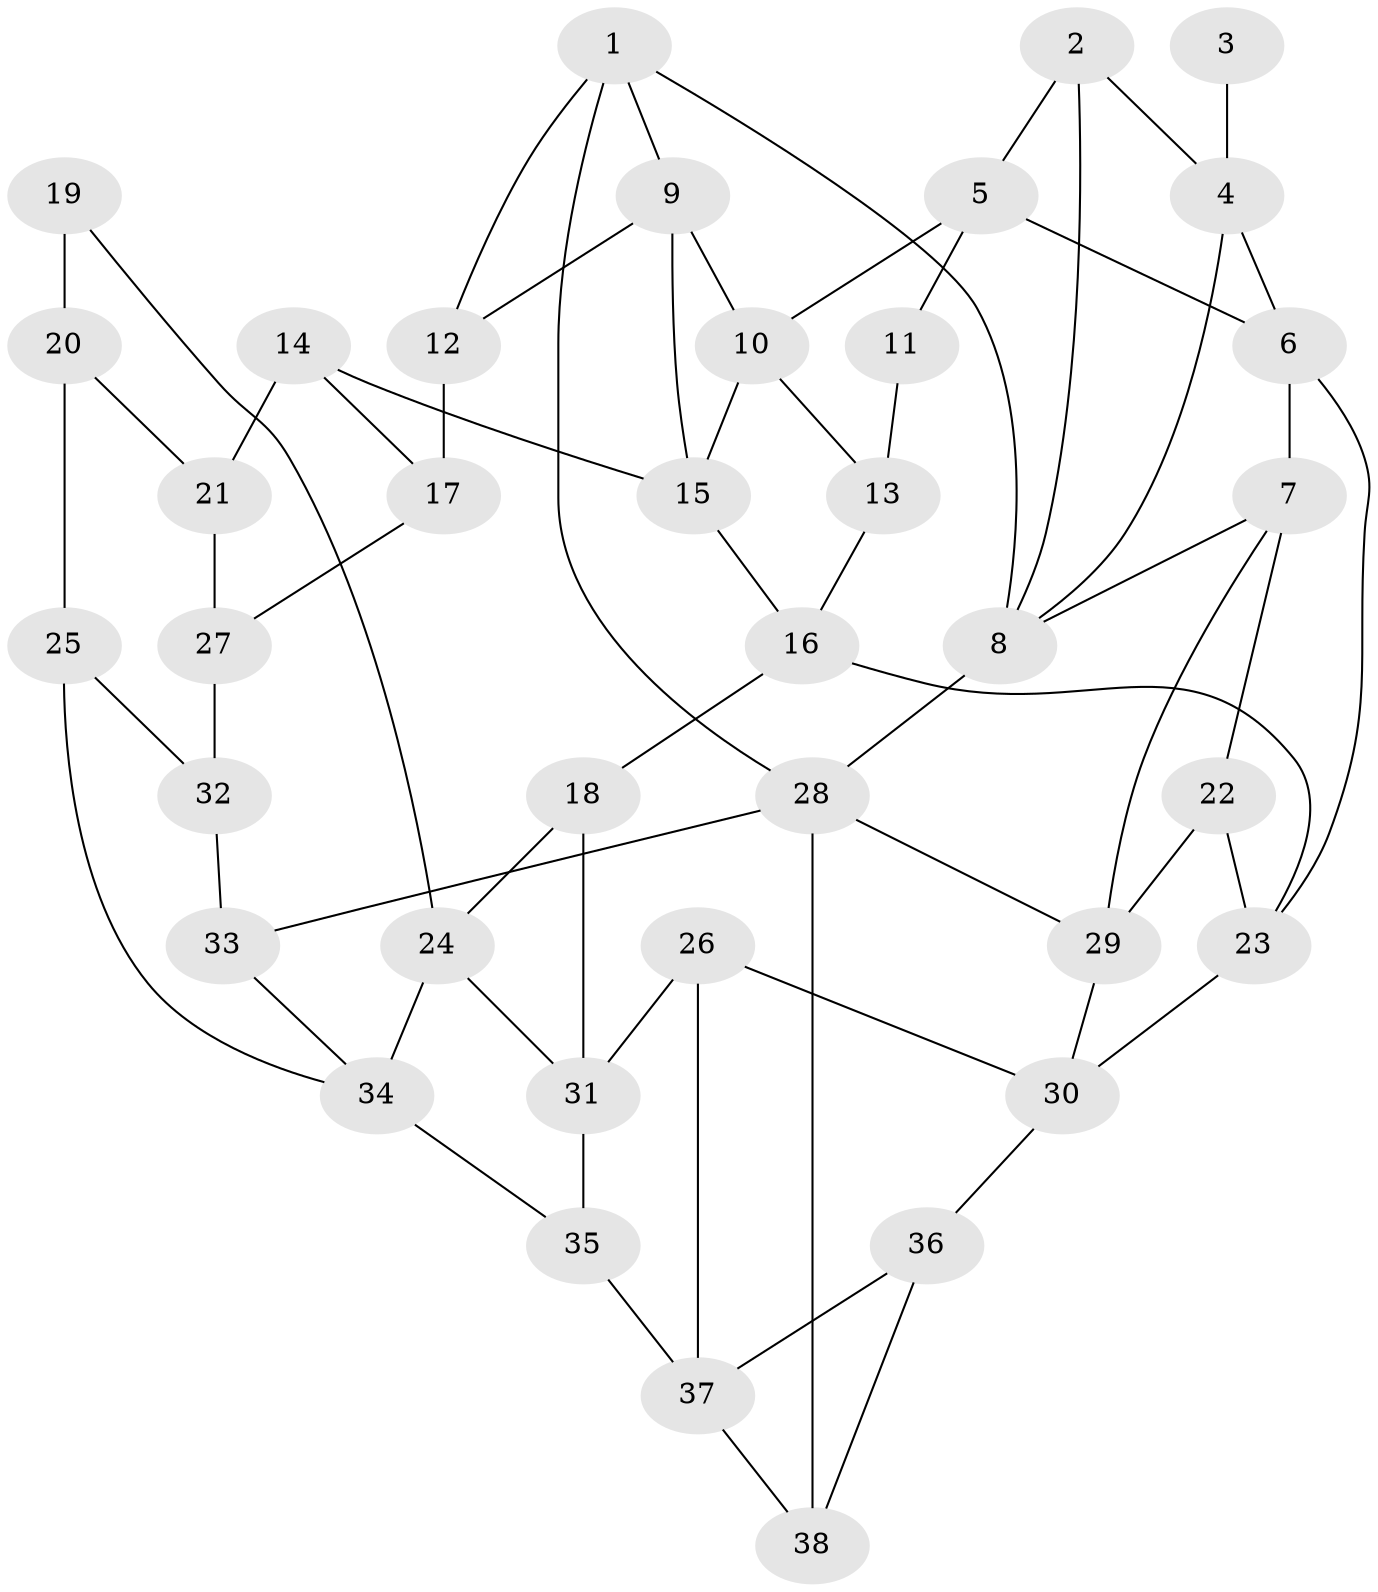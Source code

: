 // original degree distribution, {3: 0.05319148936170213, 4: 0.23404255319148937, 6: 0.2765957446808511, 5: 0.43617021276595747}
// Generated by graph-tools (version 1.1) at 2025/38/03/04/25 23:38:23]
// undirected, 38 vertices, 65 edges
graph export_dot {
  node [color=gray90,style=filled];
  1;
  2;
  3;
  4;
  5;
  6;
  7;
  8;
  9;
  10;
  11;
  12;
  13;
  14;
  15;
  16;
  17;
  18;
  19;
  20;
  21;
  22;
  23;
  24;
  25;
  26;
  27;
  28;
  29;
  30;
  31;
  32;
  33;
  34;
  35;
  36;
  37;
  38;
  1 -- 8 [weight=1.0];
  1 -- 9 [weight=1.0];
  1 -- 12 [weight=1.0];
  1 -- 28 [weight=1.0];
  2 -- 4 [weight=1.0];
  2 -- 5 [weight=1.0];
  2 -- 8 [weight=1.0];
  3 -- 4 [weight=2.0];
  4 -- 6 [weight=1.0];
  4 -- 8 [weight=1.0];
  5 -- 6 [weight=1.0];
  5 -- 10 [weight=1.0];
  5 -- 11 [weight=2.0];
  6 -- 7 [weight=1.0];
  6 -- 23 [weight=1.0];
  7 -- 8 [weight=1.0];
  7 -- 22 [weight=1.0];
  7 -- 29 [weight=1.0];
  8 -- 28 [weight=1.0];
  9 -- 10 [weight=1.0];
  9 -- 12 [weight=1.0];
  9 -- 15 [weight=1.0];
  10 -- 13 [weight=1.0];
  10 -- 15 [weight=1.0];
  11 -- 13 [weight=2.0];
  12 -- 17 [weight=2.0];
  13 -- 16 [weight=1.0];
  14 -- 15 [weight=1.0];
  14 -- 17 [weight=1.0];
  14 -- 21 [weight=1.0];
  15 -- 16 [weight=1.0];
  16 -- 18 [weight=1.0];
  16 -- 23 [weight=1.0];
  17 -- 27 [weight=1.0];
  18 -- 24 [weight=1.0];
  18 -- 31 [weight=1.0];
  19 -- 20 [weight=2.0];
  19 -- 24 [weight=1.0];
  20 -- 21 [weight=1.0];
  20 -- 25 [weight=1.0];
  21 -- 27 [weight=1.0];
  22 -- 23 [weight=2.0];
  22 -- 29 [weight=3.0];
  23 -- 30 [weight=1.0];
  24 -- 31 [weight=1.0];
  24 -- 34 [weight=1.0];
  25 -- 32 [weight=1.0];
  25 -- 34 [weight=1.0];
  26 -- 30 [weight=1.0];
  26 -- 31 [weight=1.0];
  26 -- 37 [weight=1.0];
  27 -- 32 [weight=2.0];
  28 -- 29 [weight=1.0];
  28 -- 33 [weight=1.0];
  28 -- 38 [weight=2.0];
  29 -- 30 [weight=1.0];
  30 -- 36 [weight=1.0];
  31 -- 35 [weight=1.0];
  32 -- 33 [weight=2.0];
  33 -- 34 [weight=1.0];
  34 -- 35 [weight=1.0];
  35 -- 37 [weight=2.0];
  36 -- 37 [weight=2.0];
  36 -- 38 [weight=1.0];
  37 -- 38 [weight=1.0];
}
